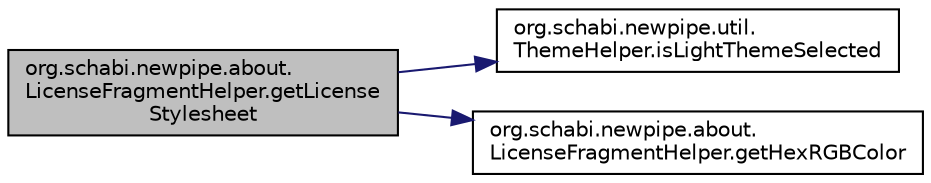 digraph "org.schabi.newpipe.about.LicenseFragmentHelper.getLicenseStylesheet"
{
 // LATEX_PDF_SIZE
  edge [fontname="Helvetica",fontsize="10",labelfontname="Helvetica",labelfontsize="10"];
  node [fontname="Helvetica",fontsize="10",shape=record];
  rankdir="LR";
  Node5 [label="org.schabi.newpipe.about.\lLicenseFragmentHelper.getLicense\lStylesheet",height=0.2,width=0.4,color="black", fillcolor="grey75", style="filled", fontcolor="black",tooltip=" "];
  Node5 -> Node6 [color="midnightblue",fontsize="10",style="solid",fontname="Helvetica"];
  Node6 [label="org.schabi.newpipe.util.\lThemeHelper.isLightThemeSelected",height=0.2,width=0.4,color="black", fillcolor="white", style="filled",URL="$classorg_1_1schabi_1_1newpipe_1_1util_1_1_theme_helper.html#aac506ebb937a1f01bc846893d08fde50",tooltip=" "];
  Node5 -> Node7 [color="midnightblue",fontsize="10",style="solid",fontname="Helvetica"];
  Node7 [label="org.schabi.newpipe.about.\lLicenseFragmentHelper.getHexRGBColor",height=0.2,width=0.4,color="black", fillcolor="white", style="filled",URL="$classorg_1_1schabi_1_1newpipe_1_1about_1_1_license_fragment_helper.html#a7ee14b250d0dc303faa7404eecdc8de4",tooltip=" "];
}
